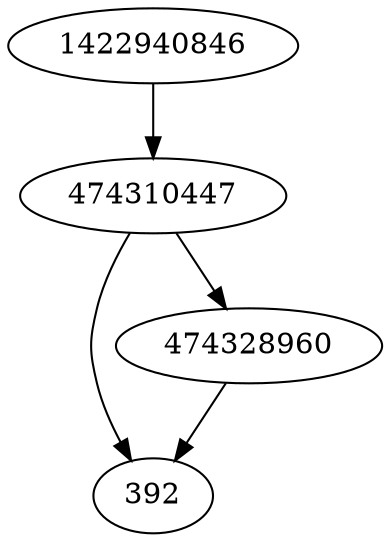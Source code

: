 strict digraph  {
392;
474328960;
1422940846;
474310447;
474328960 -> 392;
1422940846 -> 474310447;
474310447 -> 392;
474310447 -> 474328960;
}
